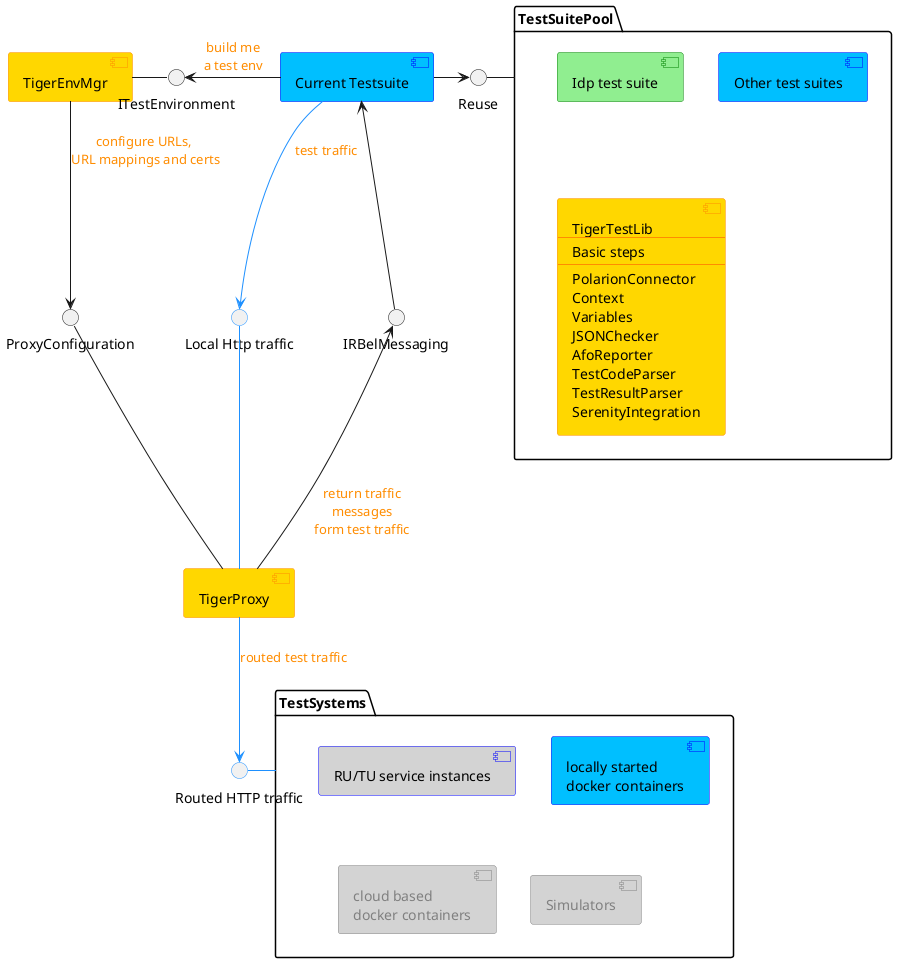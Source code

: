 
@startuml

hide stereotype

' left to right direction

skinparam component {
    BackgroundColor Gold
    BorderColor DarkOrange
    BackgroundColor<<External>> LightGray
    BorderColor<<External>> Blue
    BackgroundColor<<Idp>> LightGreen
    BorderColor<<Idp>> Green
    BackgroundColor<<Other>> DeepSkyBlue
    BorderColor<<Other>> Blue
    BackgroundColor<<NextRelease>> LightGray
    FontColor<<NextRelease>> Gray
    BorderColor<<NextRelease>> Gray
    ArrowColor<<HTTP>> DodgerBlue
    FontColor<<HTTP>> Gray
    ArrowFontColor DarkOrange
    ArrowThickness 1
}

skinparam interface {
    BorderColor<<HTTP>> DodgerBlue
}


' left to right direction

' component TigerServer  <<NextRelease>>

package TestSystems as tsys {
    component "RU/TU service instances" as rutu <<External>>
    component "locally started\ndocker containers" as locdock <<Other>>

    component "cloud based\ndocker containers" as clddock <<NextRelease>>
    component "Simulators" as sims <<NextRelease>>
}

component TigerEnvMgr as tem
component TigerProxy as tp

package TestSuitePool as suites {
    component "Idp test suite" as its <<Idp>>
    component "Other test suites" as ots <<Other>>
    component TigerTestLib [
      TigerTestLib
      ---
      Basic steps
      ---
      PolarionConnector
      Context
      Variables
      JSONChecker
      AfoReporter
      TestCodeParser
      TestResultParser
      SerenityIntegration
    ]
}

component "Current Testsuite" as tdir <<Other>>



' tem
interface ITestEnvironment as item
' tp
interface "Local Http traffic" as ihttp <<HTTP>>
interface "ProxyConfiguration" as ipconf
' ts
interface "IRBelMessaging" as irbel
'tsys
interface "Routed HTTP traffic" as iroutes <<HTTP>>
'suites
' interface "Steps" as isteps
' interface "Helpers" as ihelpers
interface "Reuse" as ireuse


ihttp -down- tp <<HTTP>>
tdir --> ihttp <<HTTP>> : test traffic

irbel -up-> tdir
tp -up-> irbel : return traffic\nmessages\nform test traffic


iroutes -left- tsys <<HTTP>>
tp --> iroutes <<HTTP>> : routed test traffic

ipconf -- tp
tem --> ipconf : configure URLs, \nURL mappings and certs

item -left- tem
tdir -left-> item : build me\na test env


ireuse -left- suites
tdir -right-> ireuse

@enduml